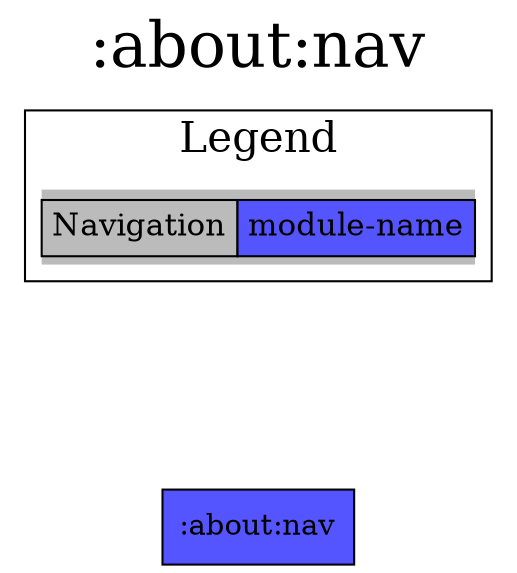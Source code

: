 digraph {
edge ["dir"="forward"]
graph ["dpi"="100","label"=":about:nav","labelloc"="t","fontsize"="30","ranksep"="1.5","rankdir"="TB"]
node ["style"="filled"]
":about:nav" ["fillcolor"="#5555FF","shape"="box"]
{
edge ["dir"="none"]
graph ["rank"="same"]
}
subgraph "cluster_legend" {
edge ["dir"="none"]
graph ["label"="Legend","fontsize"="20"]
"Legend" ["style"="filled","fillcolor"="#bbbbbb","shape"="none","margin"="0","fontsize"="15","label"=<
<TABLE BORDER="0" CELLBORDER="1" CELLSPACING="0" CELLPADDING="4">
<TR><TD>Navigation</TD><TD BGCOLOR="#5555FF">module-name</TD></TR>
</TABLE>
>]
} -> ":about:nav" ["style"="invis"]
}
